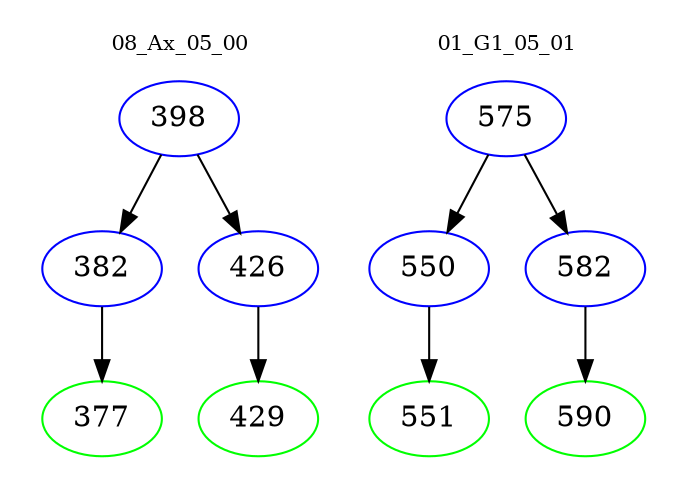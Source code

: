 digraph{
subgraph cluster_0 {
color = white
label = "08_Ax_05_00";
fontsize=10;
T0_398 [label="398", color="blue"]
T0_398 -> T0_382 [color="black"]
T0_382 [label="382", color="blue"]
T0_382 -> T0_377 [color="black"]
T0_377 [label="377", color="green"]
T0_398 -> T0_426 [color="black"]
T0_426 [label="426", color="blue"]
T0_426 -> T0_429 [color="black"]
T0_429 [label="429", color="green"]
}
subgraph cluster_1 {
color = white
label = "01_G1_05_01";
fontsize=10;
T1_575 [label="575", color="blue"]
T1_575 -> T1_550 [color="black"]
T1_550 [label="550", color="blue"]
T1_550 -> T1_551 [color="black"]
T1_551 [label="551", color="green"]
T1_575 -> T1_582 [color="black"]
T1_582 [label="582", color="blue"]
T1_582 -> T1_590 [color="black"]
T1_590 [label="590", color="green"]
}
}
